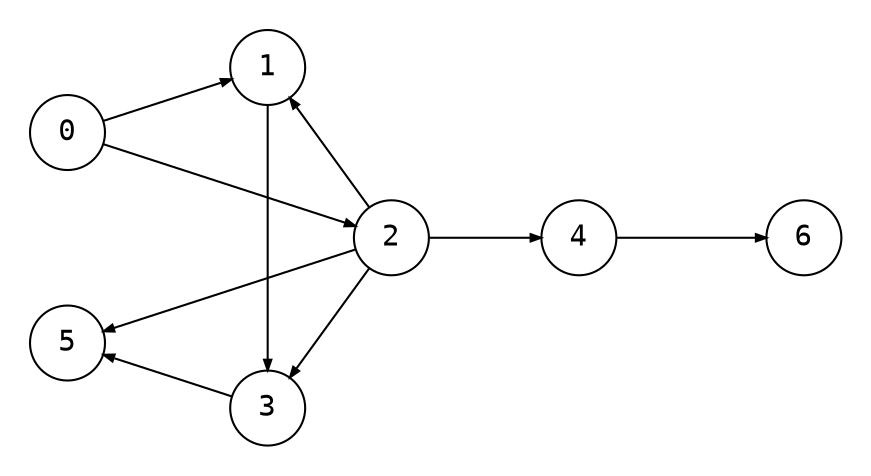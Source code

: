 digraph {
    node [shape=circle, fontname="monospace"];
    edge [arrowsize=0.5, fontname="monospace"];
    layout=circo;
    pad=0.2;

    0 [label="0"];
    1 [label="1"];
    2 [label="2"];
    3 [label="3"];
    4 [label="4"];
    5 [label="5"];
    6 [label="6"];

    0 -> {1, 2};
    1 -> {3};
    2 -> {1, 3, 4, 5};
    3 -> {5};
    4 -> {6};
}